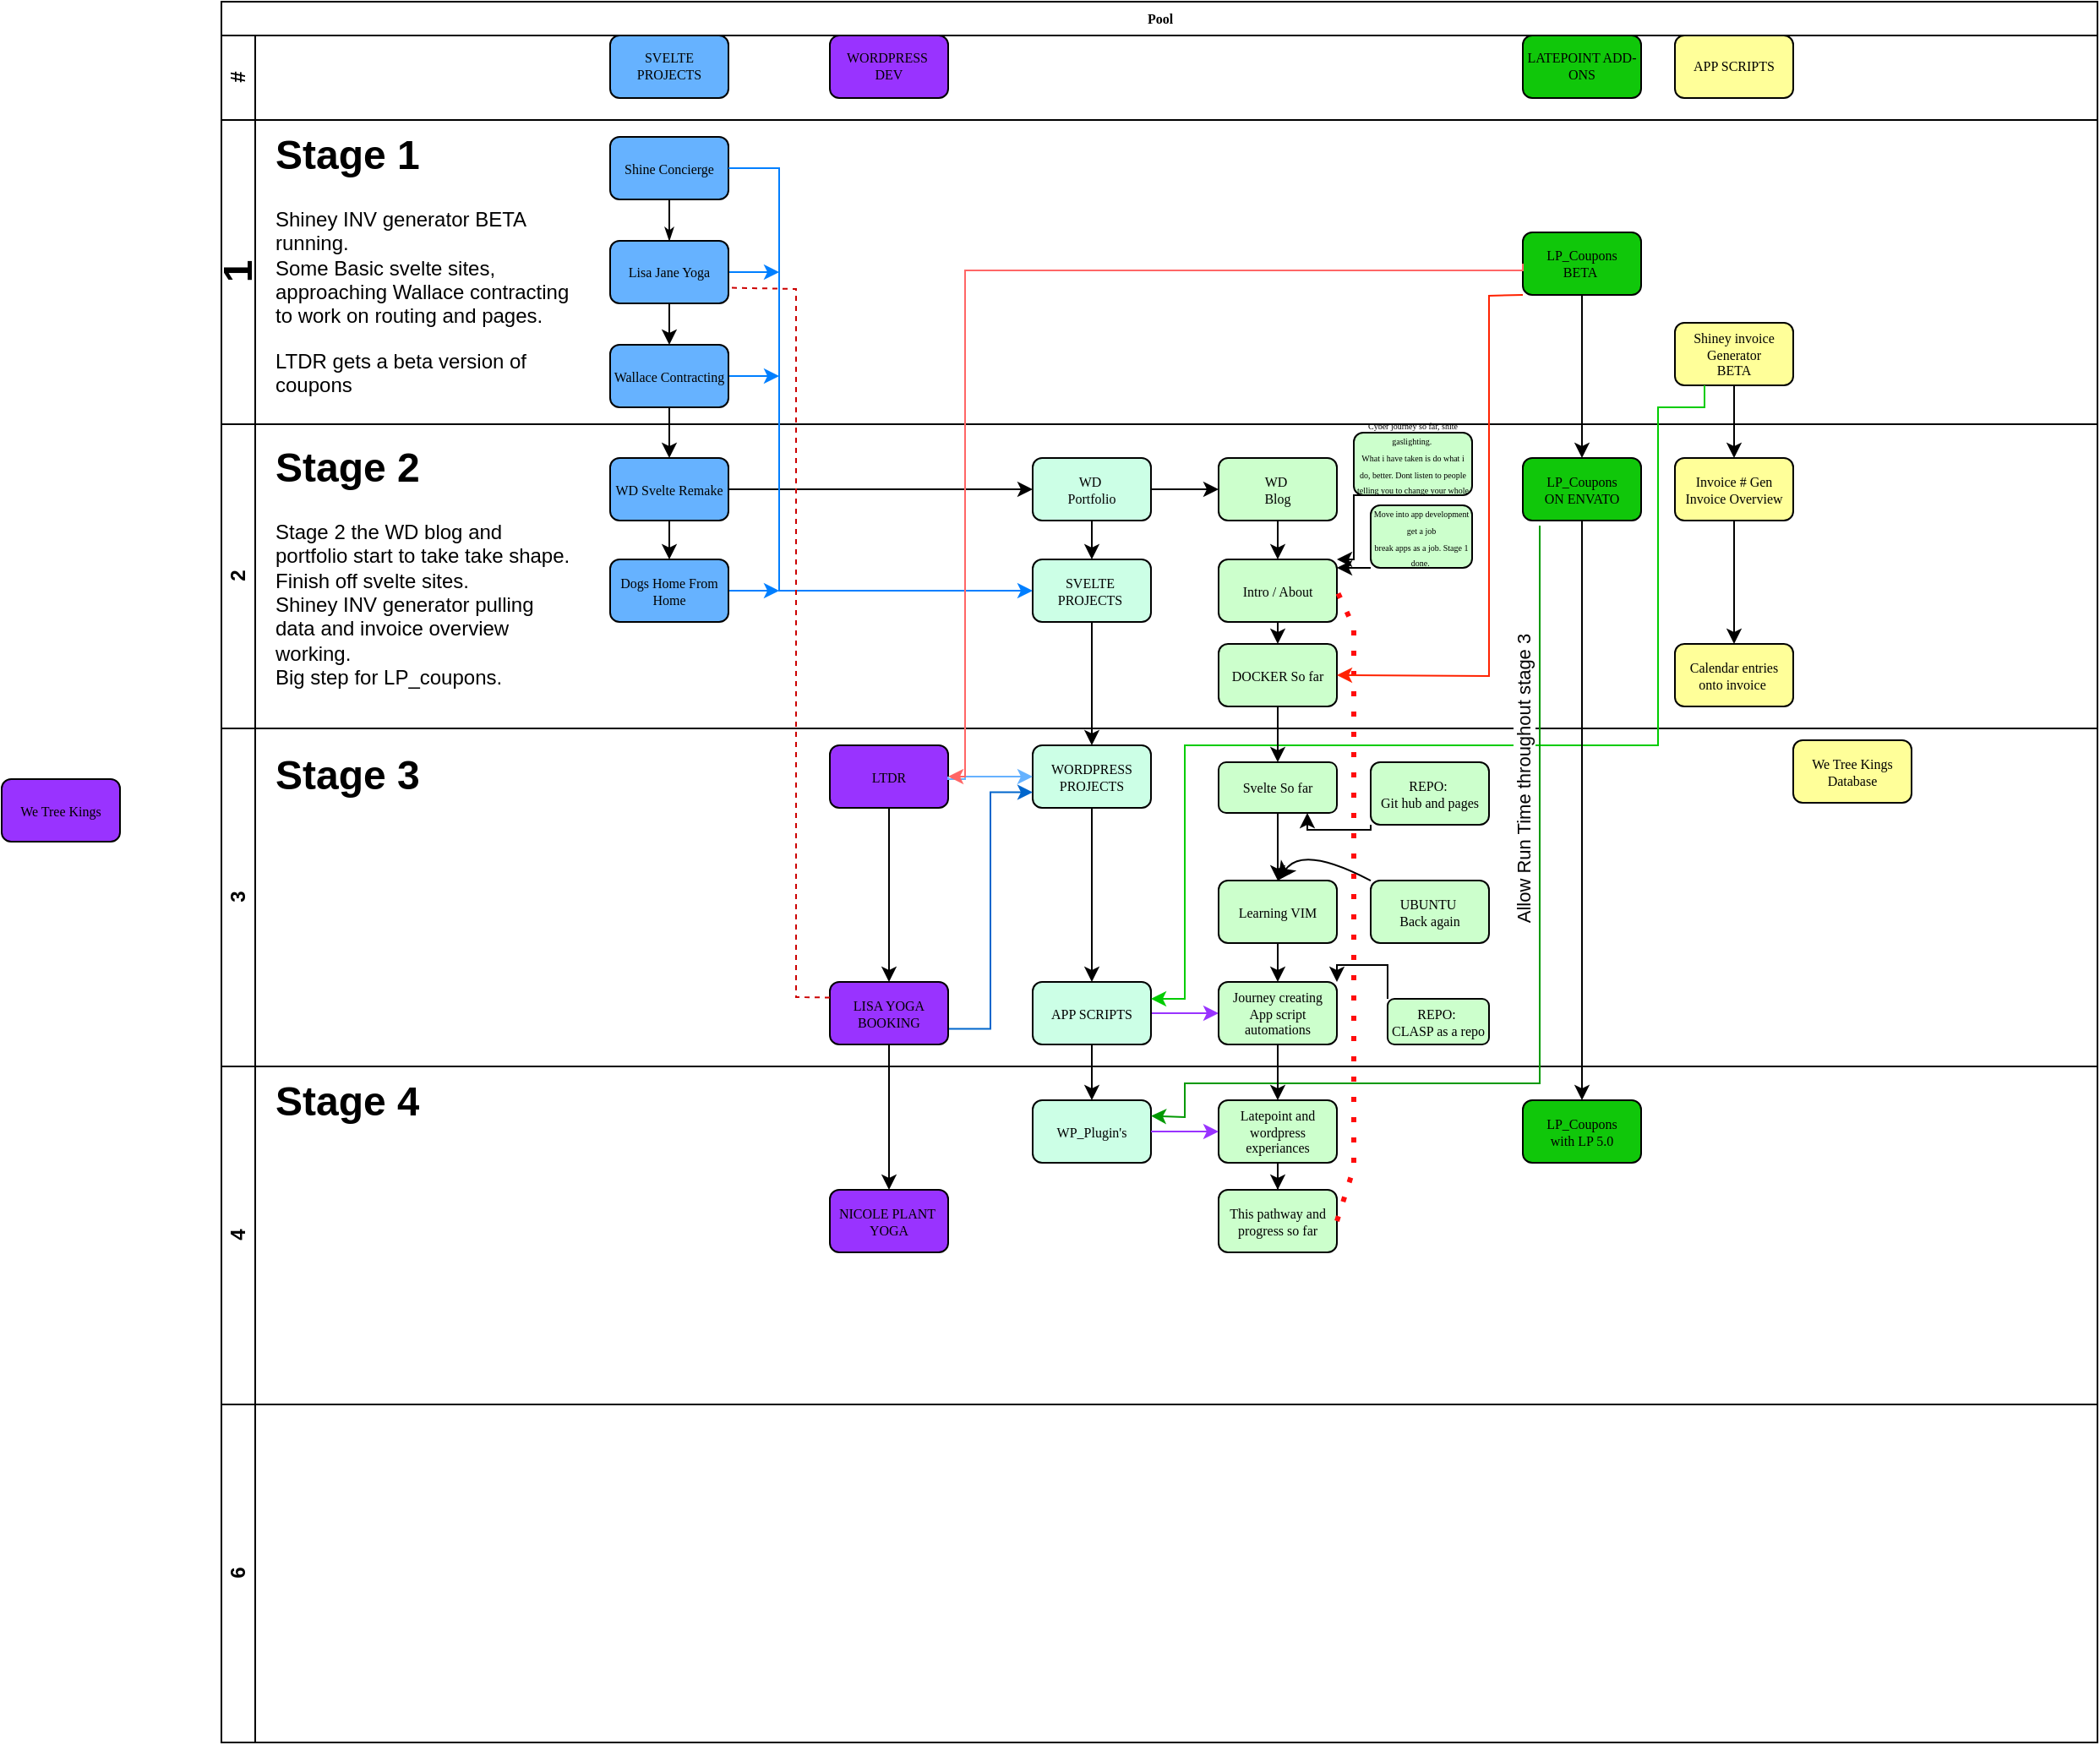<mxfile version="24.7.12">
  <diagram name="Page-1" id="c7488fd3-1785-93aa-aadb-54a6760d102a">
    <mxGraphModel dx="904" dy="573" grid="1" gridSize="10" guides="1" tooltips="1" connect="1" arrows="1" fold="1" page="1" pageScale="1" pageWidth="1100" pageHeight="850" background="none" math="0" shadow="0">
      <root>
        <mxCell id="0" />
        <mxCell id="1" parent="0" />
        <mxCell id="2b4e8129b02d487f-1" value="Pool" style="swimlane;html=1;childLayout=stackLayout;horizontal=1;startSize=20;horizontalStack=0;rounded=0;shadow=0;labelBackgroundColor=none;strokeWidth=1;fontFamily=Verdana;fontSize=8;align=center;" parent="1" vertex="1">
          <mxGeometry x="150" y="90" width="1110" height="1030" as="geometry">
            <mxRectangle x="170" y="80" width="60" height="20" as="alternateBounds" />
          </mxGeometry>
        </mxCell>
        <mxCell id="2b4e8129b02d487f-2" value="#" style="swimlane;html=1;startSize=20;horizontal=0;" parent="2b4e8129b02d487f-1" vertex="1">
          <mxGeometry y="20" width="1110" height="50" as="geometry">
            <mxRectangle y="20" width="880" height="30" as="alternateBounds" />
          </mxGeometry>
        </mxCell>
        <mxCell id="45J83I2L-TXOmdsXCZDt-8" value="SVELTE PROJECTS" style="rounded=1;whiteSpace=wrap;html=1;shadow=0;labelBackgroundColor=none;strokeWidth=1;fontFamily=Verdana;fontSize=8;align=center;fillColor=#66B2FF;" parent="2b4e8129b02d487f-2" vertex="1">
          <mxGeometry x="230" y="-2.842e-14" width="70" height="37" as="geometry" />
        </mxCell>
        <mxCell id="45J83I2L-TXOmdsXCZDt-49" value="WORDPRESS&amp;nbsp;&lt;br&gt;DEV" style="rounded=1;whiteSpace=wrap;html=1;shadow=0;labelBackgroundColor=none;strokeWidth=1;fontFamily=Verdana;fontSize=8;align=center;fillColor=#9933FF;" parent="2b4e8129b02d487f-2" vertex="1">
          <mxGeometry x="360" y="-5.684e-14" width="70" height="37" as="geometry" />
        </mxCell>
        <mxCell id="45J83I2L-TXOmdsXCZDt-10" value="LATEPOINT ADD-ONS" style="rounded=1;whiteSpace=wrap;html=1;shadow=0;labelBackgroundColor=none;strokeWidth=1;fontFamily=Verdana;fontSize=8;align=center;fillColor=#10C70A;" parent="2b4e8129b02d487f-2" vertex="1">
          <mxGeometry x="770" y="-2.842e-14" width="70" height="37" as="geometry" />
        </mxCell>
        <mxCell id="45J83I2L-TXOmdsXCZDt-12" value="APP SCRIPTS" style="rounded=1;whiteSpace=wrap;html=1;shadow=0;labelBackgroundColor=none;strokeWidth=1;fontFamily=Verdana;fontSize=8;align=center;fillColor=#FFFF99;" parent="2b4e8129b02d487f-2" vertex="1">
          <mxGeometry x="860" y="-2.842e-14" width="70" height="37" as="geometry" />
        </mxCell>
        <mxCell id="45J83I2L-TXOmdsXCZDt-28" value="" style="edgeStyle=orthogonalEdgeStyle;rounded=0;orthogonalLoop=1;jettySize=auto;html=1;" parent="2b4e8129b02d487f-1" source="45J83I2L-TXOmdsXCZDt-9" target="45J83I2L-TXOmdsXCZDt-27" edge="1">
          <mxGeometry relative="1" as="geometry" />
        </mxCell>
        <mxCell id="45J83I2L-TXOmdsXCZDt-19" value="" style="edgeStyle=orthogonalEdgeStyle;rounded=0;orthogonalLoop=1;jettySize=auto;html=1;entryX=0.5;entryY=0;entryDx=0;entryDy=0;" parent="2b4e8129b02d487f-1" source="45J83I2L-TXOmdsXCZDt-13" target="45J83I2L-TXOmdsXCZDt-20" edge="1">
          <mxGeometry relative="1" as="geometry">
            <mxPoint x="180" y="323" as="targetPoint" />
          </mxGeometry>
        </mxCell>
        <mxCell id="2b4e8129b02d487f-3" value="&lt;h1&gt;1&lt;/h1&gt;" style="swimlane;html=1;startSize=20;horizontal=0;" parent="2b4e8129b02d487f-1" vertex="1">
          <mxGeometry y="70" width="1110" height="180" as="geometry">
            <mxRectangle y="70" width="880" height="30" as="alternateBounds" />
          </mxGeometry>
        </mxCell>
        <mxCell id="2b4e8129b02d487f-6" value="Shine Concierge" style="rounded=1;whiteSpace=wrap;html=1;shadow=0;labelBackgroundColor=none;strokeWidth=1;fontFamily=Verdana;fontSize=8;align=center;fillColor=#66B2FF;" parent="2b4e8129b02d487f-3" vertex="1">
          <mxGeometry x="230" y="10.0" width="70" height="37" as="geometry" />
        </mxCell>
        <mxCell id="45J83I2L-TXOmdsXCZDt-118" style="edgeStyle=orthogonalEdgeStyle;rounded=0;orthogonalLoop=1;jettySize=auto;html=1;exitX=1;exitY=0.5;exitDx=0;exitDy=0;strokeColor=#007FFF;" parent="2b4e8129b02d487f-3" source="2b4e8129b02d487f-12" edge="1">
          <mxGeometry relative="1" as="geometry">
            <mxPoint x="330" y="90.333" as="targetPoint" />
          </mxGeometry>
        </mxCell>
        <mxCell id="2b4e8129b02d487f-12" value="Lisa Jane Yoga" style="rounded=1;whiteSpace=wrap;html=1;shadow=0;labelBackgroundColor=none;strokeWidth=1;fontFamily=Verdana;fontSize=8;align=center;fillColor=#66B2FF;" parent="2b4e8129b02d487f-3" vertex="1">
          <mxGeometry x="230" y="71.5" width="70" height="37" as="geometry" />
        </mxCell>
        <mxCell id="2b4e8129b02d487f-24" style="edgeStyle=orthogonalEdgeStyle;rounded=0;html=1;labelBackgroundColor=none;startArrow=none;startFill=0;startSize=5;endArrow=classicThin;endFill=1;endSize=5;jettySize=auto;orthogonalLoop=1;strokeWidth=1;fontFamily=Verdana;fontSize=8" parent="2b4e8129b02d487f-3" source="2b4e8129b02d487f-6" target="2b4e8129b02d487f-12" edge="1">
          <mxGeometry relative="1" as="geometry" />
        </mxCell>
        <mxCell id="45J83I2L-TXOmdsXCZDt-9" value="LP_Coupons&lt;br&gt;BETA&amp;nbsp;" style="rounded=1;whiteSpace=wrap;html=1;shadow=0;labelBackgroundColor=none;strokeWidth=1;fontFamily=Verdana;fontSize=8;align=center;fillColor=#10C70A;" parent="2b4e8129b02d487f-3" vertex="1">
          <mxGeometry x="770" y="66.5" width="70" height="37" as="geometry" />
        </mxCell>
        <mxCell id="45J83I2L-TXOmdsXCZDt-11" value="Shiney invoice Generator&lt;br&gt;BETA" style="rounded=1;whiteSpace=wrap;html=1;shadow=0;labelBackgroundColor=none;strokeWidth=1;fontFamily=Verdana;fontSize=8;align=center;fillColor=#FFFF99;" parent="2b4e8129b02d487f-3" vertex="1">
          <mxGeometry x="860" y="120" width="70" height="37" as="geometry" />
        </mxCell>
        <mxCell id="45J83I2L-TXOmdsXCZDt-119" style="edgeStyle=orthogonalEdgeStyle;rounded=0;orthogonalLoop=1;jettySize=auto;html=1;exitX=1;exitY=0.5;exitDx=0;exitDy=0;strokeColor=#007FFF;" parent="2b4e8129b02d487f-3" source="45J83I2L-TXOmdsXCZDt-13" edge="1">
          <mxGeometry relative="1" as="geometry">
            <mxPoint x="330" y="151.667" as="targetPoint" />
          </mxGeometry>
        </mxCell>
        <mxCell id="45J83I2L-TXOmdsXCZDt-13" value="Wallace Contracting" style="rounded=1;whiteSpace=wrap;html=1;shadow=0;labelBackgroundColor=none;strokeWidth=1;fontFamily=Verdana;fontSize=8;align=center;fillColor=#66B2FF;" parent="2b4e8129b02d487f-3" vertex="1">
          <mxGeometry x="230" y="133.0" width="70" height="37" as="geometry" />
        </mxCell>
        <mxCell id="45J83I2L-TXOmdsXCZDt-14" value="" style="endArrow=classic;html=1;rounded=0;exitX=0.5;exitY=1;exitDx=0;exitDy=0;entryX=0.5;entryY=0;entryDx=0;entryDy=0;" parent="2b4e8129b02d487f-3" source="2b4e8129b02d487f-12" target="45J83I2L-TXOmdsXCZDt-13" edge="1">
          <mxGeometry width="50" height="50" relative="1" as="geometry">
            <mxPoint x="350" y="210" as="sourcePoint" />
            <mxPoint x="400" y="160" as="targetPoint" />
          </mxGeometry>
        </mxCell>
        <mxCell id="45J83I2L-TXOmdsXCZDt-123" value="&lt;h1 style=&quot;margin-top: 0px;&quot;&gt;Stage 1&lt;/h1&gt;&lt;p&gt;Shiney INV generator BETA running.&amp;nbsp;&lt;br&gt;Some Basic svelte sites, approaching Wallace contracting to work on routing and pages.&lt;/p&gt;&lt;p&gt;LTDR gets a beta version of coupons&amp;nbsp;&lt;br&gt;&lt;br&gt;&lt;br&gt;&lt;/p&gt;" style="text;html=1;whiteSpace=wrap;overflow=hidden;rounded=0;" parent="2b4e8129b02d487f-3" vertex="1">
          <mxGeometry x="30" width="180" height="170" as="geometry" />
        </mxCell>
        <mxCell id="2b4e8129b02d487f-4" value="2" style="swimlane;html=1;startSize=20;horizontal=0;" parent="2b4e8129b02d487f-1" vertex="1">
          <mxGeometry y="250" width="1110" height="180" as="geometry" />
        </mxCell>
        <mxCell id="45J83I2L-TXOmdsXCZDt-24" value="" style="edgeStyle=orthogonalEdgeStyle;rounded=0;orthogonalLoop=1;jettySize=auto;html=1;" parent="2b4e8129b02d487f-4" source="45J83I2L-TXOmdsXCZDt-20" target="45J83I2L-TXOmdsXCZDt-23" edge="1">
          <mxGeometry relative="1" as="geometry" />
        </mxCell>
        <mxCell id="45J83I2L-TXOmdsXCZDt-39" value="" style="edgeStyle=orthogonalEdgeStyle;rounded=0;orthogonalLoop=1;jettySize=auto;html=1;" parent="2b4e8129b02d487f-4" source="45J83I2L-TXOmdsXCZDt-20" target="45J83I2L-TXOmdsXCZDt-38" edge="1">
          <mxGeometry relative="1" as="geometry" />
        </mxCell>
        <mxCell id="45J83I2L-TXOmdsXCZDt-20" value="WD Svelte Remake" style="rounded=1;whiteSpace=wrap;html=1;shadow=0;labelBackgroundColor=none;strokeWidth=1;fontFamily=Verdana;fontSize=8;align=center;fillColor=#66B2FF;" parent="2b4e8129b02d487f-4" vertex="1">
          <mxGeometry x="230" y="20.0" width="70" height="37" as="geometry" />
        </mxCell>
        <mxCell id="45J83I2L-TXOmdsXCZDt-26" value="" style="edgeStyle=orthogonalEdgeStyle;rounded=0;orthogonalLoop=1;jettySize=auto;html=1;" parent="2b4e8129b02d487f-4" source="45J83I2L-TXOmdsXCZDt-23" target="45J83I2L-TXOmdsXCZDt-25" edge="1">
          <mxGeometry relative="1" as="geometry" />
        </mxCell>
        <mxCell id="45J83I2L-TXOmdsXCZDt-30" value="" style="edgeStyle=orthogonalEdgeStyle;rounded=0;orthogonalLoop=1;jettySize=auto;html=1;" parent="2b4e8129b02d487f-4" source="45J83I2L-TXOmdsXCZDt-23" target="45J83I2L-TXOmdsXCZDt-29" edge="1">
          <mxGeometry relative="1" as="geometry" />
        </mxCell>
        <mxCell id="45J83I2L-TXOmdsXCZDt-23" value="WD&amp;nbsp;&lt;br&gt;Portfolio" style="rounded=1;whiteSpace=wrap;html=1;shadow=0;labelBackgroundColor=none;strokeWidth=1;fontFamily=Verdana;fontSize=8;align=center;fillColor=#CCFFE6;" parent="2b4e8129b02d487f-4" vertex="1">
          <mxGeometry x="480" y="20.0" width="70" height="37" as="geometry" />
        </mxCell>
        <mxCell id="45J83I2L-TXOmdsXCZDt-32" value="" style="edgeStyle=orthogonalEdgeStyle;rounded=0;orthogonalLoop=1;jettySize=auto;html=1;" parent="2b4e8129b02d487f-4" source="45J83I2L-TXOmdsXCZDt-25" target="45J83I2L-TXOmdsXCZDt-31" edge="1">
          <mxGeometry relative="1" as="geometry" />
        </mxCell>
        <mxCell id="45J83I2L-TXOmdsXCZDt-25" value="WD&amp;nbsp;&lt;br&gt;Blog" style="rounded=1;whiteSpace=wrap;html=1;shadow=0;labelBackgroundColor=none;strokeWidth=1;fontFamily=Verdana;fontSize=8;align=center;fillColor=#CCFFCC;" parent="2b4e8129b02d487f-4" vertex="1">
          <mxGeometry x="590" y="20.0" width="70" height="37" as="geometry" />
        </mxCell>
        <mxCell id="45J83I2L-TXOmdsXCZDt-29" value="SVELTE&amp;nbsp;&lt;br&gt;PROJECTS&amp;nbsp;" style="rounded=1;whiteSpace=wrap;html=1;shadow=0;labelBackgroundColor=none;strokeWidth=1;fontFamily=Verdana;fontSize=8;align=center;fillColor=#CCFFE6;" parent="2b4e8129b02d487f-4" vertex="1">
          <mxGeometry x="480" y="80" width="70" height="37" as="geometry" />
        </mxCell>
        <mxCell id="45J83I2L-TXOmdsXCZDt-84" style="edgeStyle=orthogonalEdgeStyle;rounded=0;orthogonalLoop=1;jettySize=auto;html=1;exitX=0.5;exitY=1;exitDx=0;exitDy=0;entryX=0.5;entryY=0;entryDx=0;entryDy=0;" parent="2b4e8129b02d487f-4" source="45J83I2L-TXOmdsXCZDt-31" target="45J83I2L-TXOmdsXCZDt-35" edge="1">
          <mxGeometry relative="1" as="geometry" />
        </mxCell>
        <mxCell id="45J83I2L-TXOmdsXCZDt-31" value="Intro / About" style="rounded=1;whiteSpace=wrap;html=1;shadow=0;labelBackgroundColor=none;strokeWidth=1;fontFamily=Verdana;fontSize=8;align=center;fillColor=#CCFFCC;" parent="2b4e8129b02d487f-4" vertex="1">
          <mxGeometry x="590" y="80" width="70" height="37" as="geometry" />
        </mxCell>
        <mxCell id="45J83I2L-TXOmdsXCZDt-27" value="LP_Coupons&lt;br&gt;ON ENVATO" style="rounded=1;whiteSpace=wrap;html=1;shadow=0;labelBackgroundColor=none;strokeWidth=1;fontFamily=Verdana;fontSize=8;align=center;fillColor=#10C70A;" parent="2b4e8129b02d487f-4" vertex="1">
          <mxGeometry x="770" y="20" width="70" height="37" as="geometry" />
        </mxCell>
        <mxCell id="45J83I2L-TXOmdsXCZDt-35" value="DOCKER So far" style="rounded=1;whiteSpace=wrap;html=1;shadow=0;labelBackgroundColor=none;strokeWidth=1;fontFamily=Verdana;fontSize=8;align=center;fillColor=#CCFFCC;" parent="2b4e8129b02d487f-4" vertex="1">
          <mxGeometry x="590" y="130" width="70" height="37" as="geometry" />
        </mxCell>
        <mxCell id="45J83I2L-TXOmdsXCZDt-120" style="edgeStyle=orthogonalEdgeStyle;rounded=0;orthogonalLoop=1;jettySize=auto;html=1;exitX=1;exitY=0.5;exitDx=0;exitDy=0;strokeColor=#007FFF;" parent="2b4e8129b02d487f-4" source="45J83I2L-TXOmdsXCZDt-38" edge="1">
          <mxGeometry relative="1" as="geometry">
            <mxPoint x="330" y="98.333" as="targetPoint" />
          </mxGeometry>
        </mxCell>
        <mxCell id="45J83I2L-TXOmdsXCZDt-38" value="Dogs Home From Home" style="rounded=1;whiteSpace=wrap;html=1;shadow=0;labelBackgroundColor=none;strokeWidth=1;fontFamily=Verdana;fontSize=8;align=center;fillColor=#66B2FF;" parent="2b4e8129b02d487f-4" vertex="1">
          <mxGeometry x="230" y="80" width="70" height="37" as="geometry" />
        </mxCell>
        <mxCell id="45J83I2L-TXOmdsXCZDt-127" value="" style="edgeStyle=orthogonalEdgeStyle;rounded=0;orthogonalLoop=1;jettySize=auto;html=1;" parent="2b4e8129b02d487f-4" source="45J83I2L-TXOmdsXCZDt-124" target="45J83I2L-TXOmdsXCZDt-126" edge="1">
          <mxGeometry relative="1" as="geometry" />
        </mxCell>
        <mxCell id="45J83I2L-TXOmdsXCZDt-124" value="Invoice # Gen&lt;br&gt;Invoice Overview" style="rounded=1;whiteSpace=wrap;html=1;shadow=0;labelBackgroundColor=none;strokeWidth=1;fontFamily=Verdana;fontSize=8;align=center;fillColor=#FFFF99;" parent="2b4e8129b02d487f-4" vertex="1">
          <mxGeometry x="860" y="20" width="70" height="37" as="geometry" />
        </mxCell>
        <mxCell id="45J83I2L-TXOmdsXCZDt-126" value="Calendar entries onto invoice&amp;nbsp;" style="rounded=1;whiteSpace=wrap;html=1;shadow=0;labelBackgroundColor=none;strokeWidth=1;fontFamily=Verdana;fontSize=8;align=center;fillColor=#FFFF99;" parent="2b4e8129b02d487f-4" vertex="1">
          <mxGeometry x="860" y="130" width="70" height="37" as="geometry" />
        </mxCell>
        <mxCell id="45J83I2L-TXOmdsXCZDt-128" value="&lt;h1 style=&quot;margin-top: 0px;&quot;&gt;Stage 2&lt;/h1&gt;&lt;p&gt;Stage 2 the WD blog and portfolio start to take take shape.&amp;nbsp;&lt;br&gt;Finish off svelte sites.&amp;nbsp;&lt;br&gt;Shiney INV generator pulling data and invoice overview working.&lt;br&gt;Big step for LP_coupons.&amp;nbsp;&lt;br&gt;&lt;br&gt;&lt;/p&gt;" style="text;html=1;whiteSpace=wrap;overflow=hidden;rounded=0;" parent="2b4e8129b02d487f-4" vertex="1">
          <mxGeometry x="30" y="5" width="180" height="170" as="geometry" />
        </mxCell>
        <mxCell id="4fCW8hXkR_zAu6CyYoG9-13" style="edgeStyle=orthogonalEdgeStyle;rounded=0;orthogonalLoop=1;jettySize=auto;html=1;exitX=0.5;exitY=1;exitDx=0;exitDy=0;entryX=1;entryY=0;entryDx=0;entryDy=0;" edge="1" parent="2b4e8129b02d487f-4" source="4fCW8hXkR_zAu6CyYoG9-12" target="45J83I2L-TXOmdsXCZDt-31">
          <mxGeometry relative="1" as="geometry">
            <Array as="points">
              <mxPoint x="670" y="42" />
              <mxPoint x="670" y="80" />
            </Array>
          </mxGeometry>
        </mxCell>
        <mxCell id="4fCW8hXkR_zAu6CyYoG9-12" value="&lt;font style=&quot;font-size: 5px;&quot;&gt;Cyber journey so far, shite gaslighting.&amp;nbsp;&lt;br&gt;What i have taken is do what i do, better. Dont listen to people telling you to change your whole outlook.&amp;nbsp;&lt;/font&gt;" style="rounded=1;whiteSpace=wrap;html=1;shadow=0;labelBackgroundColor=none;strokeWidth=1;fontFamily=Verdana;fontSize=8;align=center;fillColor=#CCFFCC;" vertex="1" parent="2b4e8129b02d487f-4">
          <mxGeometry x="670" y="5" width="70" height="37" as="geometry" />
        </mxCell>
        <mxCell id="4fCW8hXkR_zAu6CyYoG9-14" value="&lt;span style=&quot;font-size: 5px;&quot;&gt;Move into app development&lt;br&gt;get a job&lt;br&gt;break apps as a job. Stage 1 done.&amp;nbsp;&lt;/span&gt;" style="rounded=1;whiteSpace=wrap;html=1;shadow=0;labelBackgroundColor=none;strokeWidth=1;fontFamily=Verdana;fontSize=8;align=center;fillColor=#CCFFCC;" vertex="1" parent="2b4e8129b02d487f-4">
          <mxGeometry x="680" y="48" width="60" height="37" as="geometry" />
        </mxCell>
        <mxCell id="4fCW8hXkR_zAu6CyYoG9-16" style="edgeStyle=orthogonalEdgeStyle;rounded=0;orthogonalLoop=1;jettySize=auto;html=1;exitX=0;exitY=1;exitDx=0;exitDy=0;entryX=1;entryY=0.129;entryDx=0;entryDy=0;entryPerimeter=0;" edge="1" parent="2b4e8129b02d487f-4" source="4fCW8hXkR_zAu6CyYoG9-14" target="45J83I2L-TXOmdsXCZDt-31">
          <mxGeometry relative="1" as="geometry" />
        </mxCell>
        <mxCell id="45J83I2L-TXOmdsXCZDt-58" value="3" style="swimlane;html=1;startSize=20;horizontal=0;" parent="2b4e8129b02d487f-1" vertex="1">
          <mxGeometry y="430" width="1110" height="200" as="geometry" />
        </mxCell>
        <mxCell id="45J83I2L-TXOmdsXCZDt-59" style="edgeStyle=orthogonalEdgeStyle;rounded=0;orthogonalLoop=1;jettySize=auto;html=1;exitX=1;exitY=0.5;exitDx=0;exitDy=0;strokeColor=#007FFF;" parent="45J83I2L-TXOmdsXCZDt-58" edge="1">
          <mxGeometry relative="1" as="geometry">
            <mxPoint x="160" y="-28" as="targetPoint" />
          </mxGeometry>
        </mxCell>
        <mxCell id="45J83I2L-TXOmdsXCZDt-53" value="" style="edgeStyle=orthogonalEdgeStyle;rounded=0;orthogonalLoop=1;jettySize=auto;html=1;" parent="45J83I2L-TXOmdsXCZDt-58" source="45J83I2L-TXOmdsXCZDt-33" target="45J83I2L-TXOmdsXCZDt-52" edge="1">
          <mxGeometry relative="1" as="geometry" />
        </mxCell>
        <mxCell id="45J83I2L-TXOmdsXCZDt-33" value="WORDPRESS&lt;br&gt;PROJECTS" style="rounded=1;whiteSpace=wrap;html=1;shadow=0;labelBackgroundColor=none;strokeWidth=1;fontFamily=Verdana;fontSize=8;align=center;fillColor=#CCFFE6;" parent="45J83I2L-TXOmdsXCZDt-58" vertex="1">
          <mxGeometry x="480" y="10" width="70" height="37" as="geometry" />
        </mxCell>
        <mxCell id="45J83I2L-TXOmdsXCZDt-91" style="edgeStyle=orthogonalEdgeStyle;rounded=0;orthogonalLoop=1;jettySize=auto;html=1;exitX=1;exitY=0.5;exitDx=0;exitDy=0;entryX=0;entryY=0.5;entryDx=0;entryDy=0;strokeColor=#9933FF;" parent="45J83I2L-TXOmdsXCZDt-58" source="45J83I2L-TXOmdsXCZDt-52" target="45J83I2L-TXOmdsXCZDt-86" edge="1">
          <mxGeometry relative="1" as="geometry" />
        </mxCell>
        <mxCell id="45J83I2L-TXOmdsXCZDt-52" value="APP SCRIPTS" style="rounded=1;whiteSpace=wrap;html=1;shadow=0;labelBackgroundColor=none;strokeWidth=1;fontFamily=Verdana;fontSize=8;align=center;fillColor=#CCFFE6;" parent="45J83I2L-TXOmdsXCZDt-58" vertex="1">
          <mxGeometry x="480" y="150" width="70" height="37" as="geometry" />
        </mxCell>
        <mxCell id="45J83I2L-TXOmdsXCZDt-122" style="edgeStyle=orthogonalEdgeStyle;rounded=0;orthogonalLoop=1;jettySize=auto;html=1;exitX=1;exitY=0.75;exitDx=0;exitDy=0;entryX=0;entryY=0.75;entryDx=0;entryDy=0;strokeColor=#0066CC;" parent="45J83I2L-TXOmdsXCZDt-58" source="45J83I2L-TXOmdsXCZDt-57" target="45J83I2L-TXOmdsXCZDt-33" edge="1">
          <mxGeometry relative="1" as="geometry" />
        </mxCell>
        <mxCell id="45J83I2L-TXOmdsXCZDt-57" value="LISA YOGA BOOKING" style="rounded=1;whiteSpace=wrap;html=1;shadow=0;labelBackgroundColor=none;strokeWidth=1;fontFamily=Verdana;fontSize=8;align=center;fillColor=#9933FF;" parent="45J83I2L-TXOmdsXCZDt-58" vertex="1">
          <mxGeometry x="360" y="150" width="70" height="37" as="geometry" />
        </mxCell>
        <mxCell id="45J83I2L-TXOmdsXCZDt-86" value="Journey creating App script automations" style="rounded=1;whiteSpace=wrap;html=1;shadow=0;labelBackgroundColor=none;strokeWidth=1;fontFamily=Verdana;fontSize=8;align=center;fillColor=#CCFFCC;" parent="45J83I2L-TXOmdsXCZDt-58" vertex="1">
          <mxGeometry x="590" y="150" width="70" height="37" as="geometry" />
        </mxCell>
        <mxCell id="45J83I2L-TXOmdsXCZDt-129" value="&lt;h1 style=&quot;margin-top: 0px;&quot;&gt;Stage 3&lt;/h1&gt;&lt;p&gt;&lt;br&gt;&lt;/p&gt;&lt;p&gt;&lt;br&gt;&lt;br&gt;&lt;/p&gt;" style="text;html=1;whiteSpace=wrap;overflow=hidden;rounded=0;" parent="45J83I2L-TXOmdsXCZDt-58" vertex="1">
          <mxGeometry x="30" y="7" width="180" height="170" as="geometry" />
        </mxCell>
        <mxCell id="45J83I2L-TXOmdsXCZDt-48" value="LTDR" style="rounded=1;whiteSpace=wrap;html=1;shadow=0;labelBackgroundColor=none;strokeWidth=1;fontFamily=Verdana;fontSize=8;align=center;fillColor=#9933FF;" parent="45J83I2L-TXOmdsXCZDt-58" vertex="1">
          <mxGeometry x="360" y="10" width="70" height="37" as="geometry" />
        </mxCell>
        <mxCell id="45J83I2L-TXOmdsXCZDt-94" style="edgeStyle=orthogonalEdgeStyle;rounded=0;orthogonalLoop=1;jettySize=auto;html=1;exitX=0.5;exitY=1;exitDx=0;exitDy=0;entryX=0.5;entryY=0;entryDx=0;entryDy=0;" parent="45J83I2L-TXOmdsXCZDt-58" source="45J83I2L-TXOmdsXCZDt-48" target="45J83I2L-TXOmdsXCZDt-57" edge="1">
          <mxGeometry relative="1" as="geometry" />
        </mxCell>
        <mxCell id="45J83I2L-TXOmdsXCZDt-50" style="edgeStyle=orthogonalEdgeStyle;rounded=0;orthogonalLoop=1;jettySize=auto;html=1;entryX=0;entryY=0.5;entryDx=0;entryDy=0;strokeColor=#66B2FF;exitX=1;exitY=0.5;exitDx=0;exitDy=0;" parent="45J83I2L-TXOmdsXCZDt-58" source="45J83I2L-TXOmdsXCZDt-48" target="45J83I2L-TXOmdsXCZDt-33" edge="1">
          <mxGeometry relative="1" as="geometry">
            <mxPoint x="430" y="-261" as="sourcePoint" />
            <Array as="points">
              <mxPoint x="430" y="30" />
              <mxPoint x="440" y="30" />
              <mxPoint x="440" y="29" />
            </Array>
          </mxGeometry>
        </mxCell>
        <mxCell id="45J83I2L-TXOmdsXCZDt-134" value="We Tree Kings&lt;br&gt;Database" style="rounded=1;whiteSpace=wrap;html=1;shadow=0;labelBackgroundColor=none;strokeWidth=1;fontFamily=Verdana;fontSize=8;align=center;fillColor=#FFFF99;" parent="45J83I2L-TXOmdsXCZDt-58" vertex="1">
          <mxGeometry x="930" y="7" width="70" height="37" as="geometry" />
        </mxCell>
        <mxCell id="W2ESr0Ucc6wEXgfvLqyk-9" value="" style="edgeStyle=orthogonalEdgeStyle;rounded=0;orthogonalLoop=1;jettySize=auto;html=1;entryX=0.5;entryY=0;entryDx=0;entryDy=0;" parent="45J83I2L-TXOmdsXCZDt-58" source="W2ESr0Ucc6wEXgfvLqyk-8" target="W2ESr0Ucc6wEXgfvLqyk-12" edge="1">
          <mxGeometry relative="1" as="geometry">
            <mxPoint x="625" y="70" as="targetPoint" />
          </mxGeometry>
        </mxCell>
        <mxCell id="W2ESr0Ucc6wEXgfvLqyk-8" value="Svelte So far" style="rounded=1;whiteSpace=wrap;html=1;shadow=0;labelBackgroundColor=none;strokeWidth=1;fontFamily=Verdana;fontSize=8;align=center;fillColor=#CCFFCC;" parent="45J83I2L-TXOmdsXCZDt-58" vertex="1">
          <mxGeometry x="590" y="20" width="70" height="30" as="geometry" />
        </mxCell>
        <mxCell id="W2ESr0Ucc6wEXgfvLqyk-12" value="Learning VIM" style="rounded=1;whiteSpace=wrap;html=1;shadow=0;labelBackgroundColor=none;strokeWidth=1;fontFamily=Verdana;fontSize=8;align=center;fillColor=#CCFFCC;" parent="45J83I2L-TXOmdsXCZDt-58" vertex="1">
          <mxGeometry x="590" y="90" width="70" height="37" as="geometry" />
        </mxCell>
        <mxCell id="W2ESr0Ucc6wEXgfvLqyk-13" value="" style="edgeStyle=orthogonalEdgeStyle;rounded=0;orthogonalLoop=1;jettySize=auto;html=1;" parent="45J83I2L-TXOmdsXCZDt-58" source="W2ESr0Ucc6wEXgfvLqyk-12" edge="1">
          <mxGeometry relative="1" as="geometry">
            <mxPoint x="625" y="150" as="targetPoint" />
          </mxGeometry>
        </mxCell>
        <mxCell id="begfX1O1rKuw_MJ6FvIX-2" value="" style="edgeStyle=none;curved=1;rounded=0;orthogonalLoop=1;jettySize=auto;html=1;fontSize=12;startSize=8;endSize=8;entryX=0.5;entryY=0;entryDx=0;entryDy=0;" parent="45J83I2L-TXOmdsXCZDt-58" source="begfX1O1rKuw_MJ6FvIX-1" target="W2ESr0Ucc6wEXgfvLqyk-12" edge="1">
          <mxGeometry relative="1" as="geometry">
            <Array as="points">
              <mxPoint x="640" y="69" />
            </Array>
          </mxGeometry>
        </mxCell>
        <mxCell id="begfX1O1rKuw_MJ6FvIX-1" value="UBUNTU&amp;nbsp;&lt;br&gt;Back again" style="rounded=1;whiteSpace=wrap;html=1;shadow=0;labelBackgroundColor=none;strokeWidth=1;fontFamily=Verdana;fontSize=8;align=center;fillColor=#CCFFCC;" parent="45J83I2L-TXOmdsXCZDt-58" vertex="1">
          <mxGeometry x="680" y="90" width="70" height="37" as="geometry" />
        </mxCell>
        <mxCell id="4fCW8hXkR_zAu6CyYoG9-2" style="edgeStyle=orthogonalEdgeStyle;rounded=0;orthogonalLoop=1;jettySize=auto;html=1;exitX=0;exitY=1;exitDx=0;exitDy=0;entryX=0.75;entryY=1;entryDx=0;entryDy=0;" edge="1" parent="45J83I2L-TXOmdsXCZDt-58" source="4fCW8hXkR_zAu6CyYoG9-1" target="W2ESr0Ucc6wEXgfvLqyk-8">
          <mxGeometry relative="1" as="geometry">
            <Array as="points">
              <mxPoint x="680" y="60" />
              <mxPoint x="642" y="60" />
            </Array>
          </mxGeometry>
        </mxCell>
        <mxCell id="4fCW8hXkR_zAu6CyYoG9-1" value="REPO:&amp;nbsp;&lt;br&gt;Git hub and pages" style="rounded=1;whiteSpace=wrap;html=1;shadow=0;labelBackgroundColor=none;strokeWidth=1;fontFamily=Verdana;fontSize=8;align=center;fillColor=#CCFFCC;" vertex="1" parent="45J83I2L-TXOmdsXCZDt-58">
          <mxGeometry x="680" y="20" width="70" height="37" as="geometry" />
        </mxCell>
        <mxCell id="4fCW8hXkR_zAu6CyYoG9-7" style="edgeStyle=orthogonalEdgeStyle;rounded=0;orthogonalLoop=1;jettySize=auto;html=1;exitX=0;exitY=0;exitDx=0;exitDy=0;entryX=1;entryY=0;entryDx=0;entryDy=0;" edge="1" parent="45J83I2L-TXOmdsXCZDt-58" source="4fCW8hXkR_zAu6CyYoG9-3" target="45J83I2L-TXOmdsXCZDt-86">
          <mxGeometry relative="1" as="geometry">
            <Array as="points">
              <mxPoint x="690" y="140" />
              <mxPoint x="660" y="140" />
            </Array>
          </mxGeometry>
        </mxCell>
        <mxCell id="4fCW8hXkR_zAu6CyYoG9-3" value="REPO:&amp;nbsp;&lt;br&gt;CLASP as a repo" style="rounded=1;whiteSpace=wrap;html=1;shadow=0;labelBackgroundColor=none;strokeWidth=1;fontFamily=Verdana;fontSize=8;align=center;fillColor=#CCFFCC;" vertex="1" parent="45J83I2L-TXOmdsXCZDt-58">
          <mxGeometry x="690" y="160" width="60" height="27" as="geometry" />
        </mxCell>
        <mxCell id="45J83I2L-TXOmdsXCZDt-34" value="" style="edgeStyle=orthogonalEdgeStyle;rounded=0;orthogonalLoop=1;jettySize=auto;html=1;entryX=0.5;entryY=0;entryDx=0;entryDy=0;" parent="2b4e8129b02d487f-1" source="45J83I2L-TXOmdsXCZDt-29" target="45J83I2L-TXOmdsXCZDt-33" edge="1">
          <mxGeometry relative="1" as="geometry">
            <mxPoint x="355" y="400" as="targetPoint" />
          </mxGeometry>
        </mxCell>
        <mxCell id="45J83I2L-TXOmdsXCZDt-93" style="edgeStyle=orthogonalEdgeStyle;rounded=0;orthogonalLoop=1;jettySize=auto;html=1;exitX=0.25;exitY=1;exitDx=0;exitDy=0;entryX=1;entryY=0.25;entryDx=0;entryDy=0;strokeColor=#00CC00;" parent="2b4e8129b02d487f-1" source="45J83I2L-TXOmdsXCZDt-11" target="45J83I2L-TXOmdsXCZDt-52" edge="1">
          <mxGeometry relative="1" as="geometry">
            <Array as="points">
              <mxPoint x="878" y="240" />
              <mxPoint x="850" y="240" />
              <mxPoint x="850" y="440" />
              <mxPoint x="570" y="440" />
              <mxPoint x="570" y="590" />
              <mxPoint x="550" y="590" />
            </Array>
          </mxGeometry>
        </mxCell>
        <mxCell id="45J83I2L-TXOmdsXCZDt-97" value="4" style="swimlane;html=1;startSize=20;horizontal=0;" parent="2b4e8129b02d487f-1" vertex="1">
          <mxGeometry y="630" width="1110" height="200" as="geometry" />
        </mxCell>
        <mxCell id="45J83I2L-TXOmdsXCZDt-98" style="edgeStyle=orthogonalEdgeStyle;rounded=0;orthogonalLoop=1;jettySize=auto;html=1;exitX=1;exitY=0.5;exitDx=0;exitDy=0;strokeColor=#007FFF;" parent="45J83I2L-TXOmdsXCZDt-97" edge="1">
          <mxGeometry relative="1" as="geometry">
            <mxPoint x="160" y="-28" as="targetPoint" />
          </mxGeometry>
        </mxCell>
        <mxCell id="45J83I2L-TXOmdsXCZDt-95" value="NICOLE PLANT&amp;nbsp;&lt;br&gt;YOGA" style="rounded=1;whiteSpace=wrap;html=1;shadow=0;labelBackgroundColor=none;strokeWidth=1;fontFamily=Verdana;fontSize=8;align=center;fillColor=#9933FF;" parent="45J83I2L-TXOmdsXCZDt-97" vertex="1">
          <mxGeometry x="360" y="73" width="70" height="37" as="geometry" />
        </mxCell>
        <mxCell id="45J83I2L-TXOmdsXCZDt-130" value="&lt;h1 style=&quot;margin-top: 0px;&quot;&gt;Stage 4&lt;/h1&gt;&lt;p&gt;&lt;br&gt;&lt;/p&gt;&lt;p&gt;&lt;br&gt;&lt;br&gt;&lt;/p&gt;" style="text;html=1;whiteSpace=wrap;overflow=hidden;rounded=0;" parent="45J83I2L-TXOmdsXCZDt-97" vertex="1">
          <mxGeometry x="30" width="180" height="170" as="geometry" />
        </mxCell>
        <mxCell id="45J83I2L-TXOmdsXCZDt-54" value="WP_Plugin&#39;s" style="rounded=1;whiteSpace=wrap;html=1;shadow=0;labelBackgroundColor=none;strokeWidth=1;fontFamily=Verdana;fontSize=8;align=center;fillColor=#CCFFE6;" parent="45J83I2L-TXOmdsXCZDt-97" vertex="1">
          <mxGeometry x="480" y="20" width="70" height="37" as="geometry" />
        </mxCell>
        <mxCell id="4fCW8hXkR_zAu6CyYoG9-9" value="" style="edgeStyle=orthogonalEdgeStyle;rounded=0;orthogonalLoop=1;jettySize=auto;html=1;" edge="1" parent="45J83I2L-TXOmdsXCZDt-97" source="45J83I2L-TXOmdsXCZDt-88" target="4fCW8hXkR_zAu6CyYoG9-8">
          <mxGeometry relative="1" as="geometry" />
        </mxCell>
        <mxCell id="45J83I2L-TXOmdsXCZDt-88" value="Latepoint and wordpress experiances" style="rounded=1;whiteSpace=wrap;html=1;shadow=0;labelBackgroundColor=none;strokeWidth=1;fontFamily=Verdana;fontSize=8;align=center;fillColor=#CCFFCC;" parent="45J83I2L-TXOmdsXCZDt-97" vertex="1">
          <mxGeometry x="590" y="20" width="70" height="37" as="geometry" />
        </mxCell>
        <mxCell id="45J83I2L-TXOmdsXCZDt-90" style="edgeStyle=orthogonalEdgeStyle;rounded=0;orthogonalLoop=1;jettySize=auto;html=1;exitX=1;exitY=0.5;exitDx=0;exitDy=0;entryX=0;entryY=0.5;entryDx=0;entryDy=0;strokeColor=#9933FF;" parent="45J83I2L-TXOmdsXCZDt-97" source="45J83I2L-TXOmdsXCZDt-54" target="45J83I2L-TXOmdsXCZDt-88" edge="1">
          <mxGeometry relative="1" as="geometry">
            <Array as="points">
              <mxPoint x="580" y="39" />
              <mxPoint x="590" y="39" />
            </Array>
          </mxGeometry>
        </mxCell>
        <mxCell id="45J83I2L-TXOmdsXCZDt-139" value="LP_Coupons&lt;br&gt;with LP 5.0" style="rounded=1;whiteSpace=wrap;html=1;shadow=0;labelBackgroundColor=none;strokeWidth=1;fontFamily=Verdana;fontSize=8;align=center;fillColor=#10C70A;" parent="45J83I2L-TXOmdsXCZDt-97" vertex="1">
          <mxGeometry x="770" y="20" width="70" height="37" as="geometry" />
        </mxCell>
        <mxCell id="4fCW8hXkR_zAu6CyYoG9-8" value="This pathway and&lt;br&gt;progress so far" style="rounded=1;whiteSpace=wrap;html=1;shadow=0;labelBackgroundColor=none;strokeWidth=1;fontFamily=Verdana;fontSize=8;align=center;fillColor=#CCFFCC;" vertex="1" parent="45J83I2L-TXOmdsXCZDt-97">
          <mxGeometry x="590" y="73" width="70" height="37" as="geometry" />
        </mxCell>
        <mxCell id="45J83I2L-TXOmdsXCZDt-112" value="6" style="swimlane;html=1;startSize=20;horizontal=0;" parent="2b4e8129b02d487f-1" vertex="1">
          <mxGeometry y="830" width="1110" height="200" as="geometry" />
        </mxCell>
        <mxCell id="45J83I2L-TXOmdsXCZDt-113" style="edgeStyle=orthogonalEdgeStyle;rounded=0;orthogonalLoop=1;jettySize=auto;html=1;exitX=1;exitY=0.5;exitDx=0;exitDy=0;strokeColor=#007FFF;" parent="45J83I2L-TXOmdsXCZDt-112" edge="1">
          <mxGeometry relative="1" as="geometry">
            <mxPoint x="160" y="-28" as="targetPoint" />
          </mxGeometry>
        </mxCell>
        <mxCell id="45J83I2L-TXOmdsXCZDt-96" value="" style="edgeStyle=orthogonalEdgeStyle;rounded=0;orthogonalLoop=1;jettySize=auto;html=1;" parent="2b4e8129b02d487f-1" source="45J83I2L-TXOmdsXCZDt-57" target="45J83I2L-TXOmdsXCZDt-95" edge="1">
          <mxGeometry relative="1" as="geometry" />
        </mxCell>
        <mxCell id="45J83I2L-TXOmdsXCZDt-117" style="edgeStyle=orthogonalEdgeStyle;rounded=0;orthogonalLoop=1;jettySize=auto;html=1;exitX=1;exitY=0.5;exitDx=0;exitDy=0;entryX=0;entryY=0.5;entryDx=0;entryDy=0;strokeColor=#007FFF;" parent="2b4e8129b02d487f-1" source="2b4e8129b02d487f-6" target="45J83I2L-TXOmdsXCZDt-29" edge="1">
          <mxGeometry relative="1" as="geometry">
            <mxPoint x="320" y="350" as="targetPoint" />
            <Array as="points">
              <mxPoint x="330" y="99" />
              <mxPoint x="330" y="349" />
            </Array>
          </mxGeometry>
        </mxCell>
        <mxCell id="45J83I2L-TXOmdsXCZDt-125" value="" style="edgeStyle=orthogonalEdgeStyle;rounded=0;orthogonalLoop=1;jettySize=auto;html=1;" parent="2b4e8129b02d487f-1" source="45J83I2L-TXOmdsXCZDt-11" target="45J83I2L-TXOmdsXCZDt-124" edge="1">
          <mxGeometry relative="1" as="geometry" />
        </mxCell>
        <mxCell id="45J83I2L-TXOmdsXCZDt-56" style="edgeStyle=orthogonalEdgeStyle;rounded=0;orthogonalLoop=1;jettySize=auto;html=1;exitX=0;exitY=0.5;exitDx=0;exitDy=0;strokeColor=#FF6666;entryX=1;entryY=0.5;entryDx=0;entryDy=0;" parent="2b4e8129b02d487f-1" source="45J83I2L-TXOmdsXCZDt-9" target="45J83I2L-TXOmdsXCZDt-48" edge="1">
          <mxGeometry relative="1" as="geometry">
            <mxPoint x="290" y="140" as="targetPoint" />
            <Array as="points">
              <mxPoint x="440" y="159" />
              <mxPoint x="440" y="459" />
            </Array>
          </mxGeometry>
        </mxCell>
        <mxCell id="45J83I2L-TXOmdsXCZDt-135" value="" style="endArrow=none;dashed=1;html=1;rounded=0;entryX=1;entryY=0.75;entryDx=0;entryDy=0;exitX=0;exitY=0.25;exitDx=0;exitDy=0;strokeColor=#CC0000;" parent="2b4e8129b02d487f-1" source="45J83I2L-TXOmdsXCZDt-57" target="2b4e8129b02d487f-12" edge="1">
          <mxGeometry width="50" height="50" relative="1" as="geometry">
            <mxPoint x="430" y="390" as="sourcePoint" />
            <mxPoint x="480" y="340" as="targetPoint" />
            <Array as="points">
              <mxPoint x="340" y="589" />
              <mxPoint x="340" y="170" />
            </Array>
          </mxGeometry>
        </mxCell>
        <mxCell id="45J83I2L-TXOmdsXCZDt-55" value="" style="edgeStyle=orthogonalEdgeStyle;rounded=0;orthogonalLoop=1;jettySize=auto;html=1;" parent="2b4e8129b02d487f-1" source="45J83I2L-TXOmdsXCZDt-52" target="45J83I2L-TXOmdsXCZDt-54" edge="1">
          <mxGeometry relative="1" as="geometry" />
        </mxCell>
        <mxCell id="45J83I2L-TXOmdsXCZDt-136" value="" style="endArrow=classic;html=1;rounded=0;exitX=0.143;exitY=1.081;exitDx=0;exitDy=0;exitPerimeter=0;entryX=1;entryY=0.25;entryDx=0;entryDy=0;fillColor=#00CC00;strokeColor=#009900;" parent="2b4e8129b02d487f-1" source="45J83I2L-TXOmdsXCZDt-27" target="45J83I2L-TXOmdsXCZDt-54" edge="1">
          <mxGeometry relative="1" as="geometry">
            <mxPoint x="730" y="315" as="sourcePoint" />
            <mxPoint x="550" y="575" as="targetPoint" />
            <Array as="points">
              <mxPoint x="780" y="640" />
              <mxPoint x="730" y="640" />
              <mxPoint x="570" y="640" />
              <mxPoint x="570" y="660" />
            </Array>
          </mxGeometry>
        </mxCell>
        <mxCell id="45J83I2L-TXOmdsXCZDt-137" value="Allow Run Time throughout stage 3" style="edgeLabel;resizable=0;html=1;;align=center;verticalAlign=middle;rotation=270;fillColor=#00CC00;" parent="45J83I2L-TXOmdsXCZDt-136" connectable="0" vertex="1">
          <mxGeometry relative="1" as="geometry">
            <mxPoint x="-10" y="-140" as="offset" />
          </mxGeometry>
        </mxCell>
        <mxCell id="45J83I2L-TXOmdsXCZDt-89" value="" style="edgeStyle=orthogonalEdgeStyle;rounded=0;orthogonalLoop=1;jettySize=auto;html=1;" parent="2b4e8129b02d487f-1" source="45J83I2L-TXOmdsXCZDt-86" target="45J83I2L-TXOmdsXCZDt-88" edge="1">
          <mxGeometry relative="1" as="geometry" />
        </mxCell>
        <mxCell id="45J83I2L-TXOmdsXCZDt-140" value="" style="edgeStyle=orthogonalEdgeStyle;rounded=0;orthogonalLoop=1;jettySize=auto;html=1;" parent="2b4e8129b02d487f-1" source="45J83I2L-TXOmdsXCZDt-27" target="45J83I2L-TXOmdsXCZDt-139" edge="1">
          <mxGeometry relative="1" as="geometry" />
        </mxCell>
        <mxCell id="W2ESr0Ucc6wEXgfvLqyk-7" value="" style="edgeStyle=orthogonalEdgeStyle;rounded=0;orthogonalLoop=1;jettySize=auto;html=1;entryX=0.5;entryY=0;entryDx=0;entryDy=0;" parent="2b4e8129b02d487f-1" source="45J83I2L-TXOmdsXCZDt-35" target="W2ESr0Ucc6wEXgfvLqyk-8" edge="1">
          <mxGeometry relative="1" as="geometry">
            <mxPoint x="630" y="450" as="targetPoint" />
          </mxGeometry>
        </mxCell>
        <mxCell id="4fCW8hXkR_zAu6CyYoG9-10" value="" style="endArrow=none;dashed=1;html=1;dashPattern=1 3;strokeWidth=3;rounded=0;entryX=1;entryY=0.5;entryDx=0;entryDy=0;exitX=1;exitY=0.5;exitDx=0;exitDy=0;strokeColor=#FF0D0D;" edge="1" parent="2b4e8129b02d487f-1" source="4fCW8hXkR_zAu6CyYoG9-8" target="45J83I2L-TXOmdsXCZDt-31">
          <mxGeometry width="50" height="50" relative="1" as="geometry">
            <mxPoint x="620" y="610" as="sourcePoint" />
            <mxPoint x="670" y="560" as="targetPoint" />
            <Array as="points">
              <mxPoint x="670" y="690" />
              <mxPoint x="670" y="530" />
              <mxPoint x="670" y="370" />
            </Array>
          </mxGeometry>
        </mxCell>
        <mxCell id="4fCW8hXkR_zAu6CyYoG9-11" value="" style="endArrow=classic;html=1;rounded=0;exitX=0;exitY=1;exitDx=0;exitDy=0;entryX=1;entryY=0.5;entryDx=0;entryDy=0;strokeColor=#FF2200;" edge="1" parent="2b4e8129b02d487f-1" source="45J83I2L-TXOmdsXCZDt-9" target="45J83I2L-TXOmdsXCZDt-35">
          <mxGeometry width="50" height="50" relative="1" as="geometry">
            <mxPoint x="540" y="320" as="sourcePoint" />
            <mxPoint x="590" y="270" as="targetPoint" />
            <Array as="points">
              <mxPoint x="750" y="174" />
              <mxPoint x="750" y="290" />
              <mxPoint x="750" y="399" />
            </Array>
          </mxGeometry>
        </mxCell>
        <mxCell id="45J83I2L-TXOmdsXCZDt-133" value="We Tree Kings" style="rounded=1;whiteSpace=wrap;html=1;shadow=0;labelBackgroundColor=none;strokeWidth=1;fontFamily=Verdana;fontSize=8;align=center;fillColor=#9933FF;" parent="1" vertex="1">
          <mxGeometry x="20" y="550" width="70" height="37" as="geometry" />
        </mxCell>
      </root>
    </mxGraphModel>
  </diagram>
</mxfile>

